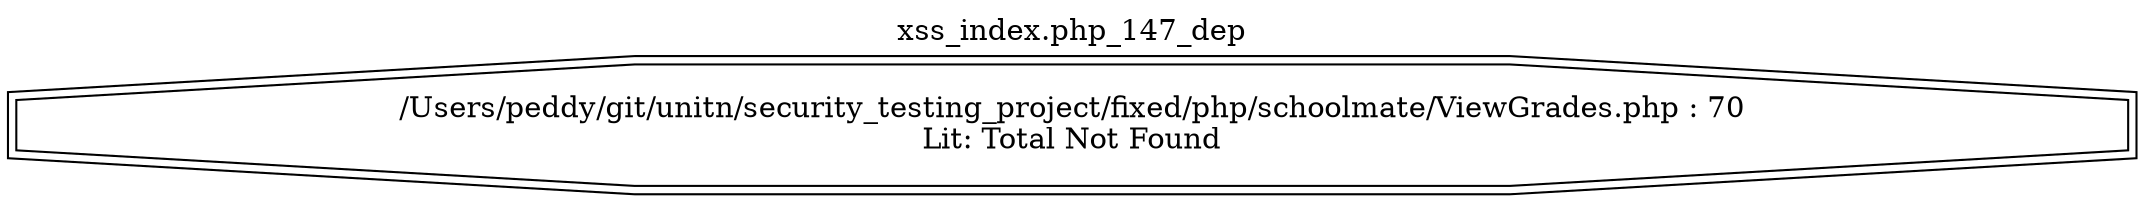 digraph cfg {
  label="xss_index.php_147_dep";
  labelloc=t;
  n1 [shape=doubleoctagon, label="/Users/peddy/git/unitn/security_testing_project/fixed/php/schoolmate/ViewGrades.php : 70\nLit: Total Not Found\n"];
}
